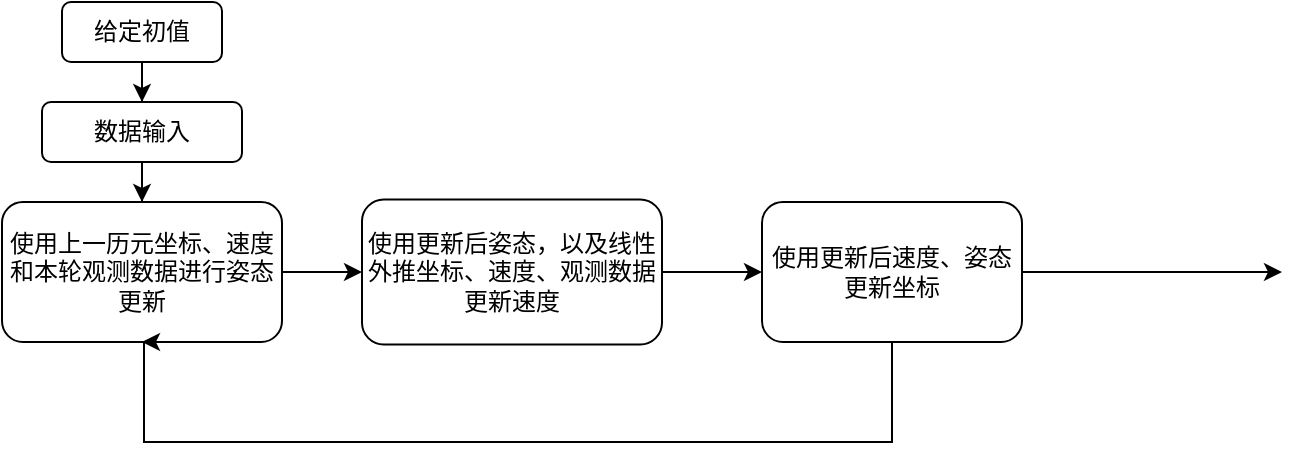 <mxfile version="22.0.3" type="device">
  <diagram name="第 1 页" id="hsT7ypD3uR2W3r9xYxQn">
    <mxGraphModel dx="869" dy="704" grid="1" gridSize="10" guides="1" tooltips="1" connect="1" arrows="1" fold="1" page="1" pageScale="1" pageWidth="1169" pageHeight="827" math="0" shadow="0">
      <root>
        <mxCell id="0" />
        <mxCell id="1" parent="0" />
        <mxCell id="0SvR4DZD6cDpwRY2oxUP-3" value="" style="edgeStyle=orthogonalEdgeStyle;rounded=0;orthogonalLoop=1;jettySize=auto;html=1;" edge="1" parent="1" source="0SvR4DZD6cDpwRY2oxUP-1" target="0SvR4DZD6cDpwRY2oxUP-2">
          <mxGeometry relative="1" as="geometry" />
        </mxCell>
        <mxCell id="0SvR4DZD6cDpwRY2oxUP-1" value="给定初值" style="rounded=1;whiteSpace=wrap;html=1;" vertex="1" parent="1">
          <mxGeometry x="120" y="290" width="80" height="30" as="geometry" />
        </mxCell>
        <mxCell id="0SvR4DZD6cDpwRY2oxUP-5" value="" style="edgeStyle=orthogonalEdgeStyle;rounded=0;orthogonalLoop=1;jettySize=auto;html=1;" edge="1" parent="1" source="0SvR4DZD6cDpwRY2oxUP-2" target="0SvR4DZD6cDpwRY2oxUP-4">
          <mxGeometry relative="1" as="geometry" />
        </mxCell>
        <mxCell id="0SvR4DZD6cDpwRY2oxUP-2" value="数据输入" style="whiteSpace=wrap;html=1;rounded=1;" vertex="1" parent="1">
          <mxGeometry x="110" y="340" width="100" height="30" as="geometry" />
        </mxCell>
        <mxCell id="0SvR4DZD6cDpwRY2oxUP-7" value="" style="edgeStyle=orthogonalEdgeStyle;rounded=0;orthogonalLoop=1;jettySize=auto;html=1;" edge="1" parent="1" source="0SvR4DZD6cDpwRY2oxUP-4" target="0SvR4DZD6cDpwRY2oxUP-6">
          <mxGeometry relative="1" as="geometry" />
        </mxCell>
        <mxCell id="0SvR4DZD6cDpwRY2oxUP-4" value="使用上一历元坐标、速度和本轮观测数据进行姿态更新" style="whiteSpace=wrap;html=1;rounded=1;" vertex="1" parent="1">
          <mxGeometry x="90" y="390" width="140" height="70" as="geometry" />
        </mxCell>
        <mxCell id="0SvR4DZD6cDpwRY2oxUP-9" value="" style="edgeStyle=orthogonalEdgeStyle;rounded=0;orthogonalLoop=1;jettySize=auto;html=1;" edge="1" parent="1" source="0SvR4DZD6cDpwRY2oxUP-6" target="0SvR4DZD6cDpwRY2oxUP-8">
          <mxGeometry relative="1" as="geometry" />
        </mxCell>
        <mxCell id="0SvR4DZD6cDpwRY2oxUP-6" value="使用更新后姿态，以及线性外推坐标、速度、观测数据更新速度" style="whiteSpace=wrap;html=1;rounded=1;" vertex="1" parent="1">
          <mxGeometry x="270" y="388.75" width="150" height="72.5" as="geometry" />
        </mxCell>
        <mxCell id="0SvR4DZD6cDpwRY2oxUP-10" style="edgeStyle=orthogonalEdgeStyle;rounded=0;orthogonalLoop=1;jettySize=auto;html=1;" edge="1" parent="1" source="0SvR4DZD6cDpwRY2oxUP-8">
          <mxGeometry relative="1" as="geometry">
            <mxPoint x="730" y="425" as="targetPoint" />
          </mxGeometry>
        </mxCell>
        <mxCell id="0SvR4DZD6cDpwRY2oxUP-11" style="edgeStyle=orthogonalEdgeStyle;rounded=0;orthogonalLoop=1;jettySize=auto;html=1;entryX=0.5;entryY=1;entryDx=0;entryDy=0;" edge="1" parent="1" source="0SvR4DZD6cDpwRY2oxUP-8" target="0SvR4DZD6cDpwRY2oxUP-4">
          <mxGeometry relative="1" as="geometry">
            <mxPoint x="160" y="500" as="targetPoint" />
            <Array as="points">
              <mxPoint x="535" y="510" />
              <mxPoint x="161" y="510" />
            </Array>
          </mxGeometry>
        </mxCell>
        <mxCell id="0SvR4DZD6cDpwRY2oxUP-8" value="使用更新后速度、姿态更新坐标" style="whiteSpace=wrap;html=1;rounded=1;" vertex="1" parent="1">
          <mxGeometry x="470" y="390" width="130" height="70" as="geometry" />
        </mxCell>
      </root>
    </mxGraphModel>
  </diagram>
</mxfile>
